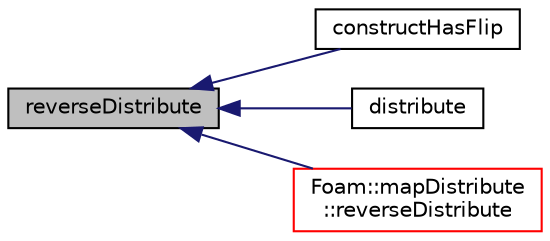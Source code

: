 digraph "reverseDistribute"
{
  bgcolor="transparent";
  edge [fontname="Helvetica",fontsize="10",labelfontname="Helvetica",labelfontsize="10"];
  node [fontname="Helvetica",fontsize="10",shape=record];
  rankdir="LR";
  Node1805 [label="reverseDistribute",height=0.2,width=0.4,color="black", fillcolor="grey75", style="filled", fontcolor="black"];
  Node1805 -> Node1806 [dir="back",color="midnightblue",fontsize="10",style="solid",fontname="Helvetica"];
  Node1806 [label="constructHasFlip",height=0.2,width=0.4,color="black",URL="$a28525.html#aab5698d82a7bbb8180f44c85dfe28c9c",tooltip="Does constructMap include a sign. "];
  Node1805 -> Node1807 [dir="back",color="midnightblue",fontsize="10",style="solid",fontname="Helvetica"];
  Node1807 [label="distribute",height=0.2,width=0.4,color="black",URL="$a28525.html#a473017baf6d2a14b1124ec63e03ba370",tooltip="Distribute data using default commsType. "];
  Node1805 -> Node1808 [dir="back",color="midnightblue",fontsize="10",style="solid",fontname="Helvetica"];
  Node1808 [label="Foam::mapDistribute\l::reverseDistribute",height=0.2,width=0.4,color="red",URL="$a28513.html#af4843479bbb5ce26fab0dbefd525c410",tooltip="Reverse distribute data using default commsType. "];
}
